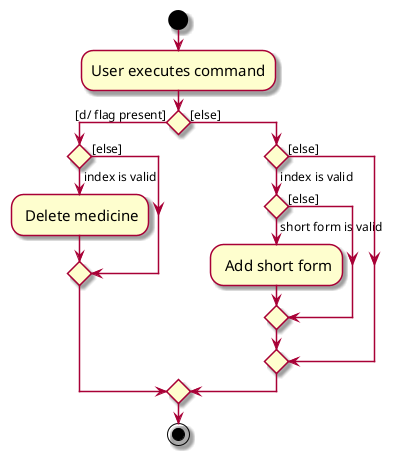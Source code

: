 @startuml
skin rose
skinparam ActivityFontSize 15
skinparam ArrowFontSize 12
start
:User executes command;

'Since the beta syntax does not support placing the condition outside the
'diamond we place it as the true branch instead.

if () then ([d/ flag present])
    if () then (index is valid)
        : Delete medicine;
    else ([else])
    endif
else ([else])
    if () then (index is valid)
            if () then (short form is valid)
                        : Add short form;
            else ([else])
            endif
    else ([else])
    endif
endif
stop
@enduml
